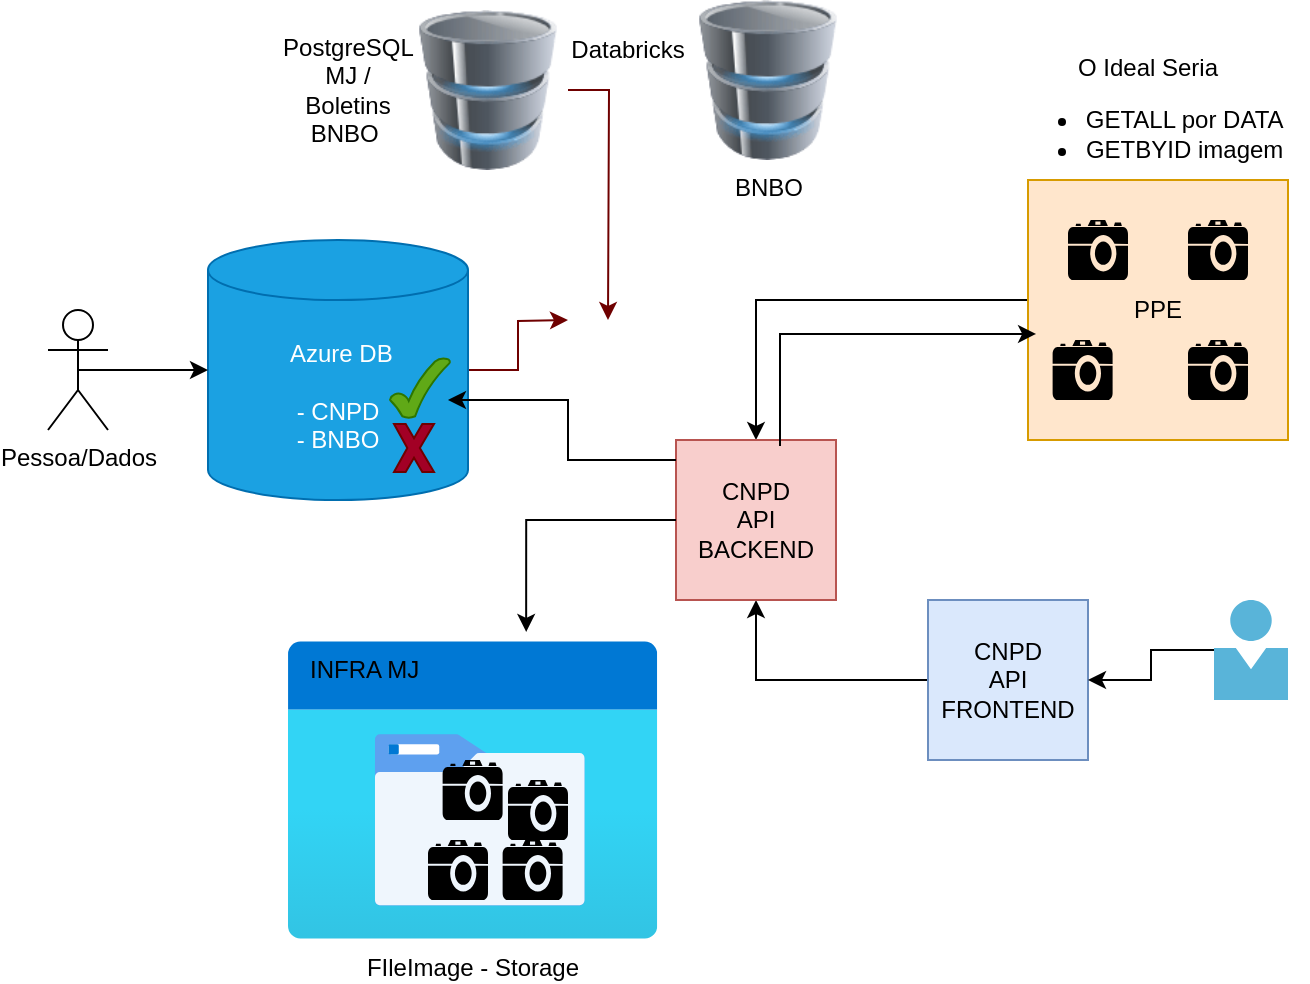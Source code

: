 <mxfile version="26.1.1">
  <diagram name="Página-1" id="W80HF2-vX2Cgz_CxTdM9">
    <mxGraphModel dx="1707" dy="434" grid="1" gridSize="10" guides="1" tooltips="1" connect="1" arrows="1" fold="1" page="1" pageScale="1" pageWidth="827" pageHeight="1169" math="0" shadow="0">
      <root>
        <mxCell id="0" />
        <mxCell id="1" parent="0" />
        <mxCell id="1FEQrRicZQSeHbsqku_N-30" style="edgeStyle=orthogonalEdgeStyle;rounded=0;orthogonalLoop=1;jettySize=auto;html=1;entryX=0.5;entryY=0;entryDx=0;entryDy=0;" edge="1" parent="1" source="1FEQrRicZQSeHbsqku_N-22" target="1FEQrRicZQSeHbsqku_N-16">
          <mxGeometry relative="1" as="geometry">
            <Array as="points">
              <mxPoint x="374" y="150" />
            </Array>
          </mxGeometry>
        </mxCell>
        <mxCell id="1FEQrRicZQSeHbsqku_N-22" value="PPE" style="whiteSpace=wrap;html=1;aspect=fixed;fillColor=#ffe6cc;strokeColor=#d79b00;" vertex="1" parent="1">
          <mxGeometry x="510" y="90" width="130" height="130" as="geometry" />
        </mxCell>
        <mxCell id="1FEQrRicZQSeHbsqku_N-11" value="FIleImage - Storage" style="image;aspect=fixed;html=1;points=[];align=center;fontSize=12;image=img/lib/azure2/general/Storage_Azure_Files.svg;" vertex="1" parent="1">
          <mxGeometry x="140" y="320" width="184.62" height="150" as="geometry" />
        </mxCell>
        <mxCell id="1FEQrRicZQSeHbsqku_N-3" value="" style="shape=mxgraph.signs.tech.camera_2;html=1;pointerEvents=1;fillColor=#000000;strokeColor=none;verticalLabelPosition=bottom;verticalAlign=top;align=center;" vertex="1" parent="1">
          <mxGeometry x="217.31" y="380" width="30" height="30" as="geometry" />
        </mxCell>
        <mxCell id="1FEQrRicZQSeHbsqku_N-12" value="" style="shape=mxgraph.signs.tech.camera_2;html=1;pointerEvents=1;fillColor=#000000;strokeColor=none;verticalLabelPosition=bottom;verticalAlign=top;align=center;" vertex="1" parent="1">
          <mxGeometry x="250" y="390" width="30" height="30" as="geometry" />
        </mxCell>
        <mxCell id="1FEQrRicZQSeHbsqku_N-13" value="" style="shape=mxgraph.signs.tech.camera_2;html=1;pointerEvents=1;fillColor=#000000;strokeColor=none;verticalLabelPosition=bottom;verticalAlign=top;align=center;" vertex="1" parent="1">
          <mxGeometry x="210" y="420" width="30" height="30" as="geometry" />
        </mxCell>
        <mxCell id="1FEQrRicZQSeHbsqku_N-14" value="" style="shape=mxgraph.signs.tech.camera_2;html=1;pointerEvents=1;fillColor=#000000;strokeColor=none;verticalLabelPosition=bottom;verticalAlign=top;align=center;" vertex="1" parent="1">
          <mxGeometry x="247.31" y="420" width="30" height="30" as="geometry" />
        </mxCell>
        <mxCell id="1FEQrRicZQSeHbsqku_N-51" style="edgeStyle=orthogonalEdgeStyle;rounded=0;orthogonalLoop=1;jettySize=auto;html=1;entryX=0.5;entryY=1;entryDx=0;entryDy=0;" edge="1" parent="1" source="1FEQrRicZQSeHbsqku_N-15" target="1FEQrRicZQSeHbsqku_N-16">
          <mxGeometry relative="1" as="geometry" />
        </mxCell>
        <mxCell id="1FEQrRicZQSeHbsqku_N-15" value="&lt;div&gt;CNPD&lt;/div&gt;&lt;div&gt;API&lt;/div&gt;&lt;div&gt;FRONTEND&lt;/div&gt;" style="whiteSpace=wrap;html=1;aspect=fixed;fillColor=#dae8fc;strokeColor=#6c8ebf;" vertex="1" parent="1">
          <mxGeometry x="460.0" y="300" width="80" height="80" as="geometry" />
        </mxCell>
        <mxCell id="1FEQrRicZQSeHbsqku_N-16" value="&lt;div&gt;CNPD&lt;/div&gt;&lt;div&gt;API&lt;/div&gt;&lt;div&gt;BACKEND&lt;/div&gt;" style="whiteSpace=wrap;html=1;aspect=fixed;fillColor=#f8cecc;strokeColor=#b85450;" vertex="1" parent="1">
          <mxGeometry x="334" y="220" width="80" height="80" as="geometry" />
        </mxCell>
        <mxCell id="1FEQrRicZQSeHbsqku_N-17" value="" style="group" vertex="1" connectable="0" parent="1">
          <mxGeometry x="20" y="120" width="210" height="190" as="geometry" />
        </mxCell>
        <mxCell id="1FEQrRicZQSeHbsqku_N-45" style="edgeStyle=orthogonalEdgeStyle;rounded=0;orthogonalLoop=1;jettySize=auto;html=1;fillColor=#a20025;strokeColor=#6F0000;" edge="1" parent="1FEQrRicZQSeHbsqku_N-17" source="1FEQrRicZQSeHbsqku_N-1">
          <mxGeometry relative="1" as="geometry">
            <mxPoint x="260" y="40" as="targetPoint" />
          </mxGeometry>
        </mxCell>
        <mxCell id="1FEQrRicZQSeHbsqku_N-1" value="&lt;div&gt;&amp;nbsp;Azure DB&lt;/div&gt;&lt;div&gt;&lt;br&gt;&lt;/div&gt;&lt;div&gt;- CNPD&lt;/div&gt;&lt;div&gt;- BNBO&lt;/div&gt;" style="shape=cylinder3;whiteSpace=wrap;html=1;boundedLbl=1;backgroundOutline=1;size=15;fillColor=#1ba1e2;strokeColor=#006EAF;fontColor=#ffffff;" vertex="1" parent="1FEQrRicZQSeHbsqku_N-17">
          <mxGeometry x="80" width="130" height="130" as="geometry" />
        </mxCell>
        <mxCell id="1FEQrRicZQSeHbsqku_N-2" value="Pessoa/Dados" style="shape=umlActor;verticalLabelPosition=bottom;verticalAlign=top;html=1;outlineConnect=0;" vertex="1" parent="1FEQrRicZQSeHbsqku_N-17">
          <mxGeometry y="35" width="30" height="60" as="geometry" />
        </mxCell>
        <mxCell id="1FEQrRicZQSeHbsqku_N-8" value="" style="verticalLabelPosition=bottom;verticalAlign=top;html=1;shape=mxgraph.basic.tick;fillColor=#60a917;fontColor=#ffffff;strokeColor=#2D7600;" vertex="1" parent="1FEQrRicZQSeHbsqku_N-17">
          <mxGeometry x="171" y="59" width="30" height="30" as="geometry" />
        </mxCell>
        <mxCell id="1FEQrRicZQSeHbsqku_N-9" value="" style="verticalLabelPosition=bottom;verticalAlign=top;html=1;shape=mxgraph.basic.x;fillColor=#a20025;fontColor=#ffffff;strokeColor=#6F0000;" vertex="1" parent="1FEQrRicZQSeHbsqku_N-17">
          <mxGeometry x="173" y="92" width="20" height="24" as="geometry" />
        </mxCell>
        <mxCell id="1FEQrRicZQSeHbsqku_N-10" style="edgeStyle=orthogonalEdgeStyle;rounded=0;orthogonalLoop=1;jettySize=auto;html=1;exitX=0.5;exitY=0.5;exitDx=0;exitDy=0;exitPerimeter=0;" edge="1" parent="1FEQrRicZQSeHbsqku_N-17" source="1FEQrRicZQSeHbsqku_N-2" target="1FEQrRicZQSeHbsqku_N-1">
          <mxGeometry relative="1" as="geometry" />
        </mxCell>
        <mxCell id="1FEQrRicZQSeHbsqku_N-18" value="" style="shape=mxgraph.signs.tech.camera_2;html=1;pointerEvents=1;fillColor=#000000;strokeColor=none;verticalLabelPosition=bottom;verticalAlign=top;align=center;" vertex="1" parent="1">
          <mxGeometry x="590" y="110" width="30" height="30" as="geometry" />
        </mxCell>
        <mxCell id="1FEQrRicZQSeHbsqku_N-19" value="" style="shape=mxgraph.signs.tech.camera_2;html=1;pointerEvents=1;fillColor=#000000;strokeColor=none;verticalLabelPosition=bottom;verticalAlign=top;align=center;" vertex="1" parent="1">
          <mxGeometry x="530" y="110" width="30" height="30" as="geometry" />
        </mxCell>
        <mxCell id="1FEQrRicZQSeHbsqku_N-20" value="" style="shape=mxgraph.signs.tech.camera_2;html=1;pointerEvents=1;fillColor=#000000;strokeColor=none;verticalLabelPosition=bottom;verticalAlign=top;align=center;" vertex="1" parent="1">
          <mxGeometry x="590" y="170" width="30" height="30" as="geometry" />
        </mxCell>
        <mxCell id="1FEQrRicZQSeHbsqku_N-21" value="" style="shape=mxgraph.signs.tech.camera_2;html=1;pointerEvents=1;fillColor=#000000;strokeColor=none;verticalLabelPosition=bottom;verticalAlign=top;align=center;" vertex="1" parent="1">
          <mxGeometry x="522.31" y="170" width="30" height="30" as="geometry" />
        </mxCell>
        <mxCell id="1FEQrRicZQSeHbsqku_N-25" style="edgeStyle=orthogonalEdgeStyle;rounded=0;orthogonalLoop=1;jettySize=auto;html=1;entryX=0.645;entryY=-0.027;entryDx=0;entryDy=0;entryPerimeter=0;" edge="1" parent="1" source="1FEQrRicZQSeHbsqku_N-16" target="1FEQrRicZQSeHbsqku_N-11">
          <mxGeometry relative="1" as="geometry" />
        </mxCell>
        <mxCell id="1FEQrRicZQSeHbsqku_N-33" style="edgeStyle=orthogonalEdgeStyle;rounded=0;orthogonalLoop=1;jettySize=auto;html=1;entryX=0.923;entryY=0.615;entryDx=0;entryDy=0;entryPerimeter=0;" edge="1" parent="1" source="1FEQrRicZQSeHbsqku_N-16" target="1FEQrRicZQSeHbsqku_N-1">
          <mxGeometry relative="1" as="geometry">
            <Array as="points">
              <mxPoint x="280" y="230" />
              <mxPoint x="280" y="200" />
            </Array>
          </mxGeometry>
        </mxCell>
        <mxCell id="1FEQrRicZQSeHbsqku_N-44" style="edgeStyle=orthogonalEdgeStyle;rounded=0;orthogonalLoop=1;jettySize=auto;html=1;fillColor=#a20025;strokeColor=#6F0000;" edge="1" parent="1" source="1FEQrRicZQSeHbsqku_N-34">
          <mxGeometry relative="1" as="geometry">
            <mxPoint x="300" y="160" as="targetPoint" />
          </mxGeometry>
        </mxCell>
        <mxCell id="1FEQrRicZQSeHbsqku_N-34" value="" style="image;html=1;image=img/lib/clip_art/computers/Database_128x128.png" vertex="1" parent="1">
          <mxGeometry x="200" y="5" width="80" height="80" as="geometry" />
        </mxCell>
        <mxCell id="1FEQrRicZQSeHbsqku_N-35" value="PostgreSQL MJ / Boletins BNBO&amp;nbsp;" style="text;html=1;align=center;verticalAlign=middle;whiteSpace=wrap;rounded=0;" vertex="1" parent="1">
          <mxGeometry x="140" y="30" width="60" height="30" as="geometry" />
        </mxCell>
        <mxCell id="1FEQrRicZQSeHbsqku_N-36" value="&lt;span data-huuid=&quot;14731875050641542426&quot;&gt;&lt;span&gt;Databricks &lt;/span&gt;&lt;/span&gt;" style="text;html=1;align=center;verticalAlign=middle;whiteSpace=wrap;rounded=0;" vertex="1" parent="1">
          <mxGeometry x="280" y="10" width="60" height="30" as="geometry" />
        </mxCell>
        <mxCell id="1FEQrRicZQSeHbsqku_N-37" value="&lt;div&gt;BNBO&lt;/div&gt;&lt;div&gt;&lt;br&gt;&lt;/div&gt;" style="image;html=1;image=img/lib/clip_art/computers/Database_128x128.png" vertex="1" parent="1">
          <mxGeometry x="340" width="80" height="80" as="geometry" />
        </mxCell>
        <mxCell id="1FEQrRicZQSeHbsqku_N-39" style="edgeStyle=orthogonalEdgeStyle;rounded=0;orthogonalLoop=1;jettySize=auto;html=1;" edge="1" parent="1" source="1FEQrRicZQSeHbsqku_N-38" target="1FEQrRicZQSeHbsqku_N-15">
          <mxGeometry relative="1" as="geometry" />
        </mxCell>
        <mxCell id="1FEQrRicZQSeHbsqku_N-38" value="" style="image;sketch=0;aspect=fixed;html=1;points=[];align=center;fontSize=12;image=img/lib/mscae/Person.svg;" vertex="1" parent="1">
          <mxGeometry x="603" y="300" width="37" height="50" as="geometry" />
        </mxCell>
        <mxCell id="1FEQrRicZQSeHbsqku_N-46" style="edgeStyle=orthogonalEdgeStyle;rounded=0;orthogonalLoop=1;jettySize=auto;html=1;entryX=0.031;entryY=0.592;entryDx=0;entryDy=0;entryPerimeter=0;exitX=0.65;exitY=0.038;exitDx=0;exitDy=0;exitPerimeter=0;" edge="1" parent="1" source="1FEQrRicZQSeHbsqku_N-16" target="1FEQrRicZQSeHbsqku_N-22">
          <mxGeometry relative="1" as="geometry">
            <mxPoint x="370" y="202" as="sourcePoint" />
            <mxPoint x="466" y="120" as="targetPoint" />
            <Array as="points">
              <mxPoint x="386" y="167" />
            </Array>
          </mxGeometry>
        </mxCell>
        <mxCell id="1FEQrRicZQSeHbsqku_N-48" value="O Ideal Seria&lt;ul&gt;&lt;li&gt;GETALL por DATA&amp;nbsp;&lt;/li&gt;&lt;li&gt;GETBYID imagem&amp;nbsp;&lt;/li&gt;&lt;/ul&gt;" style="text;html=1;align=center;verticalAlign=middle;whiteSpace=wrap;rounded=0;" vertex="1" parent="1">
          <mxGeometry x="490" y="30" width="160" height="60" as="geometry" />
        </mxCell>
        <mxCell id="1FEQrRicZQSeHbsqku_N-50" value="INFRA MJ&amp;nbsp;" style="text;html=1;align=center;verticalAlign=middle;whiteSpace=wrap;rounded=0;" vertex="1" parent="1">
          <mxGeometry x="140" y="320" width="80" height="30" as="geometry" />
        </mxCell>
      </root>
    </mxGraphModel>
  </diagram>
</mxfile>
